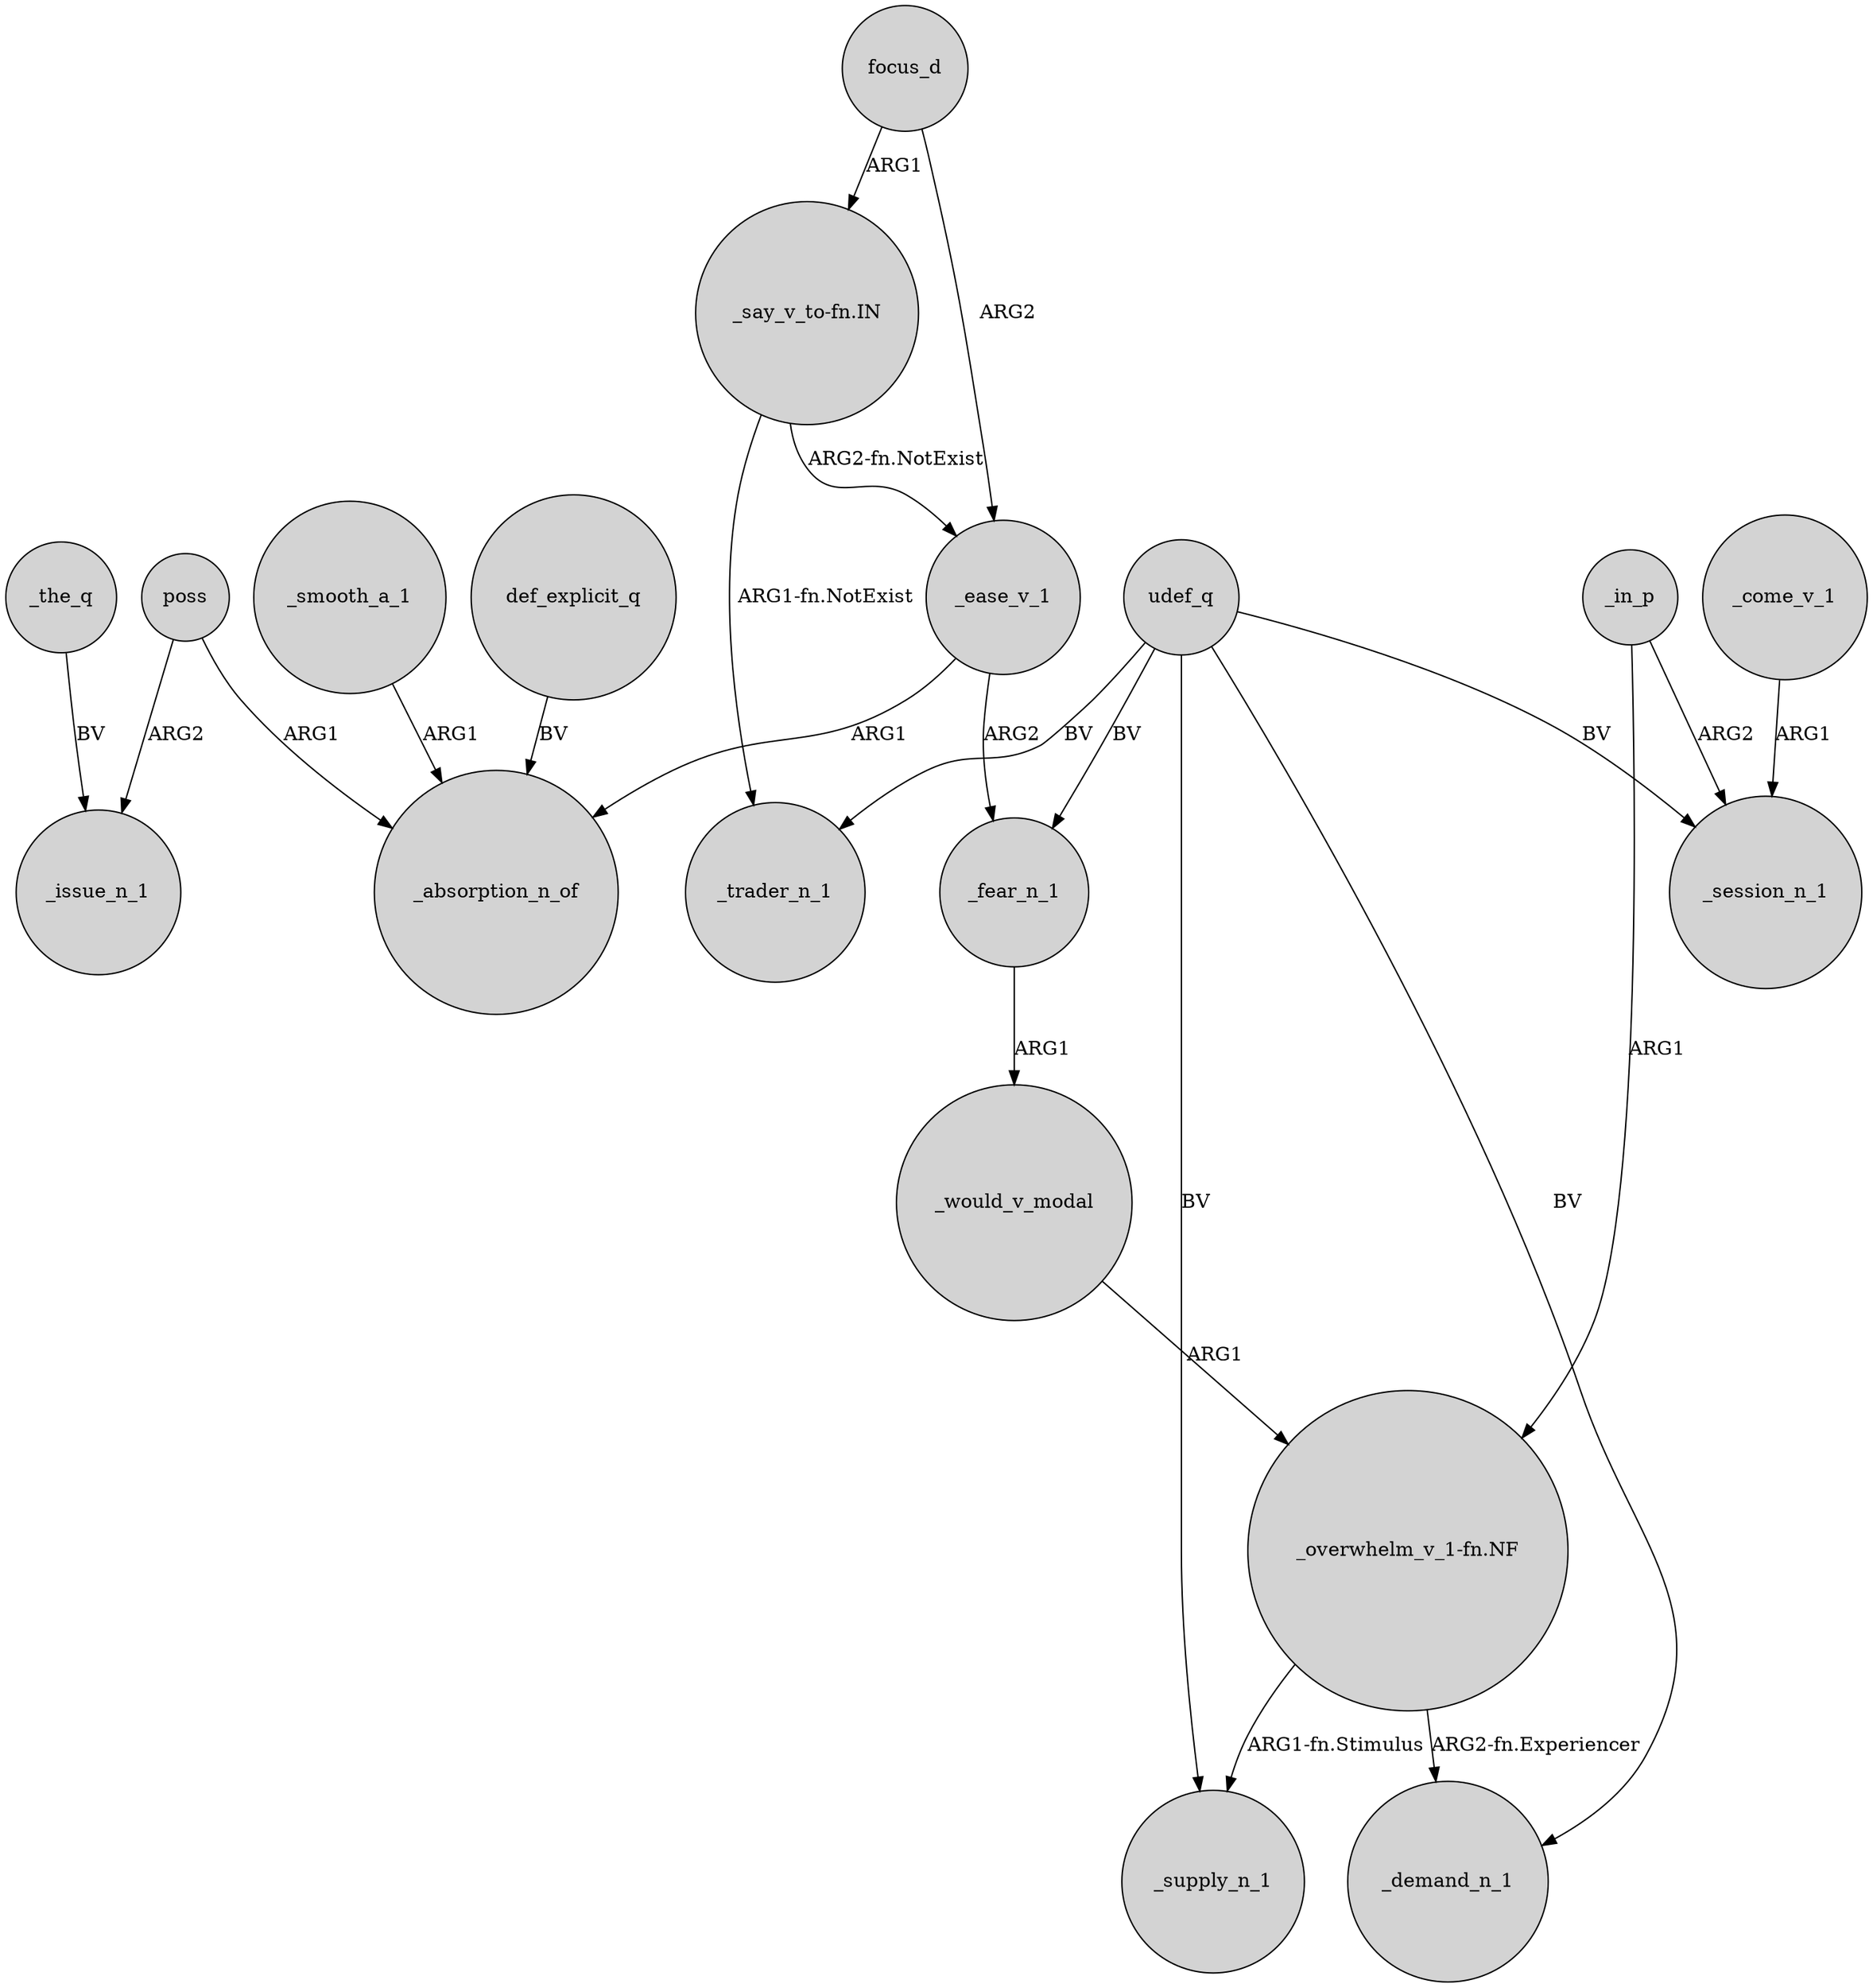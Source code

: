 digraph {
	node [shape=circle style=filled]
	poss -> _issue_n_1 [label=ARG2]
	udef_q -> _trader_n_1 [label=BV]
	_would_v_modal -> "_overwhelm_v_1-fn.NF" [label=ARG1]
	poss -> _absorption_n_of [label=ARG1]
	"_say_v_to-fn.IN" -> _ease_v_1 [label="ARG2-fn.NotExist"]
	_ease_v_1 -> _fear_n_1 [label=ARG2]
	_the_q -> _issue_n_1 [label=BV]
	udef_q -> _supply_n_1 [label=BV]
	_come_v_1 -> _session_n_1 [label=ARG1]
	_smooth_a_1 -> _absorption_n_of [label=ARG1]
	udef_q -> _fear_n_1 [label=BV]
	focus_d -> _ease_v_1 [label=ARG2]
	udef_q -> _demand_n_1 [label=BV]
	"_overwhelm_v_1-fn.NF" -> _demand_n_1 [label="ARG2-fn.Experiencer"]
	_in_p -> _session_n_1 [label=ARG2]
	"_say_v_to-fn.IN" -> _trader_n_1 [label="ARG1-fn.NotExist"]
	def_explicit_q -> _absorption_n_of [label=BV]
	udef_q -> _session_n_1 [label=BV]
	_fear_n_1 -> _would_v_modal [label=ARG1]
	_ease_v_1 -> _absorption_n_of [label=ARG1]
	_in_p -> "_overwhelm_v_1-fn.NF" [label=ARG1]
	"_overwhelm_v_1-fn.NF" -> _supply_n_1 [label="ARG1-fn.Stimulus"]
	focus_d -> "_say_v_to-fn.IN" [label=ARG1]
}
